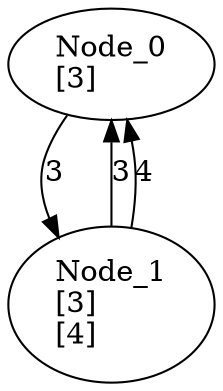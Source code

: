digraph g {

Node_0[label="Node_0\l[3]\l"];
Node_0 -> Node_1[label="3"];
Node_1[label="Node_1\l[3]\l[4]\l"];
Node_1 -> Node_0[label="3"];
Node_1 -> Node_0[label="4"];

}

